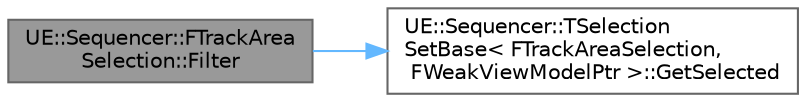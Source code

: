 digraph "UE::Sequencer::FTrackAreaSelection::Filter"
{
 // INTERACTIVE_SVG=YES
 // LATEX_PDF_SIZE
  bgcolor="transparent";
  edge [fontname=Helvetica,fontsize=10,labelfontname=Helvetica,labelfontsize=10];
  node [fontname=Helvetica,fontsize=10,shape=box,height=0.2,width=0.4];
  rankdir="LR";
  Node1 [id="Node000001",label="UE::Sequencer::FTrackArea\lSelection::Filter",height=0.2,width=0.4,color="gray40", fillcolor="grey60", style="filled", fontcolor="black",tooltip="Filter this selection set based on the specified filter type."];
  Node1 -> Node2 [id="edge1_Node000001_Node000002",color="steelblue1",style="solid",tooltip=" "];
  Node2 [id="Node000002",label="UE::Sequencer::TSelection\lSetBase\< FTrackAreaSelection,\l FWeakViewModelPtr \>::GetSelected",height=0.2,width=0.4,color="grey40", fillcolor="white", style="filled",URL="$d4/d0f/classUE_1_1Sequencer_1_1TSelectionSetBase.html#afdf1dd2d0b32168d96dab2778b9d500f",tooltip=" "];
}

